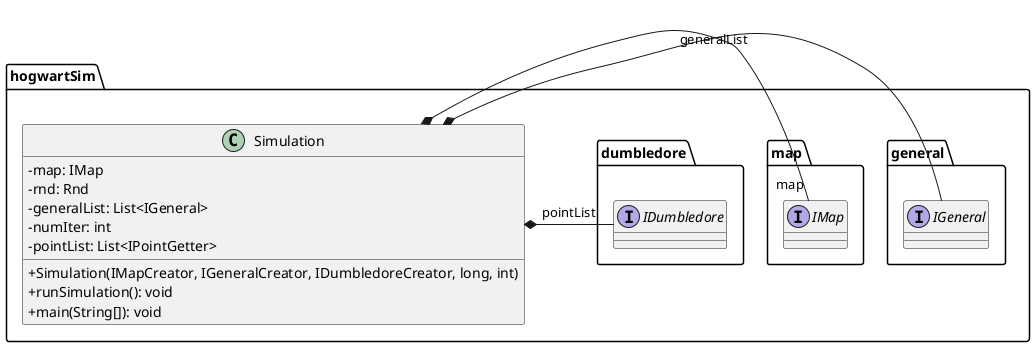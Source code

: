 @startuml
'https://plantuml.com/class-diagram

skinparam classAttributeIconSize 0

package hogwartSim{

class Simulation{
-map: IMap
-rnd: Rnd
-generalList: List<IGeneral>
-numIter: int
-pointList: List<IPointGetter>
+Simulation(IMapCreator, IGeneralCreator, IDumbledoreCreator, long, int)
+runSimulation(): void
+main(String[]): void
}
}

package hogwartSim.general{
interface IGeneral
}
Simulation *- IGeneral: generalList

package hogwartSim.map{
interface IMap
}
Simulation *- "map" IMap

package hogwartSim.dumbledore{
interface IDumbledore
}
Simulation *- IDumbledore: pointList


@enduml